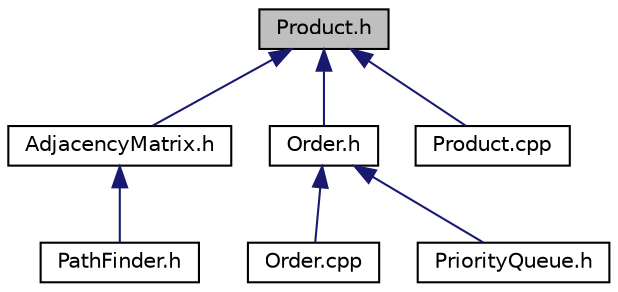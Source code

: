 digraph "Product.h"
{
 // LATEX_PDF_SIZE
  edge [fontname="Helvetica",fontsize="10",labelfontname="Helvetica",labelfontsize="10"];
  node [fontname="Helvetica",fontsize="10",shape=record];
  Node1 [label="Product.h",height=0.2,width=0.4,color="black", fillcolor="grey75", style="filled", fontcolor="black",tooltip="This header includes the class for Products. The product class includes members such as productID,..."];
  Node1 -> Node2 [dir="back",color="midnightblue",fontsize="10",style="solid"];
  Node2 [label="AdjacencyMatrix.h",height=0.2,width=0.4,color="black", fillcolor="white", style="filled",URL="$_adjacency_matrix_8h_source.html",tooltip=" "];
  Node2 -> Node3 [dir="back",color="midnightblue",fontsize="10",style="solid"];
  Node3 [label="PathFinder.h",height=0.2,width=0.4,color="black", fillcolor="white", style="filled",URL="$_path_finder_8h_source.html",tooltip=" "];
  Node1 -> Node4 [dir="back",color="midnightblue",fontsize="10",style="solid"];
  Node4 [label="Order.h",height=0.2,width=0.4,color="black", fillcolor="white", style="filled",URL="$_order_8h.html",tooltip="This header includes the Order class. The order class contains members: priority, orderID,..."];
  Node4 -> Node5 [dir="back",color="midnightblue",fontsize="10",style="solid"];
  Node5 [label="Order.cpp",height=0.2,width=0.4,color="black", fillcolor="white", style="filled",URL="$_order_8cpp.html",tooltip="This source file contains the definitions for Order.h."];
  Node4 -> Node6 [dir="back",color="midnightblue",fontsize="10",style="solid"];
  Node6 [label="PriorityQueue.h",height=0.2,width=0.4,color="black", fillcolor="white", style="filled",URL="$_priority_queue_8h.html",tooltip="This header includes the class for the Priority Queue. The Priority Queue is a standard vector that t..."];
  Node1 -> Node7 [dir="back",color="midnightblue",fontsize="10",style="solid"];
  Node7 [label="Product.cpp",height=0.2,width=0.4,color="black", fillcolor="white", style="filled",URL="$_product_8cpp.html",tooltip="This source file is the definitions for Product.h."];
}

